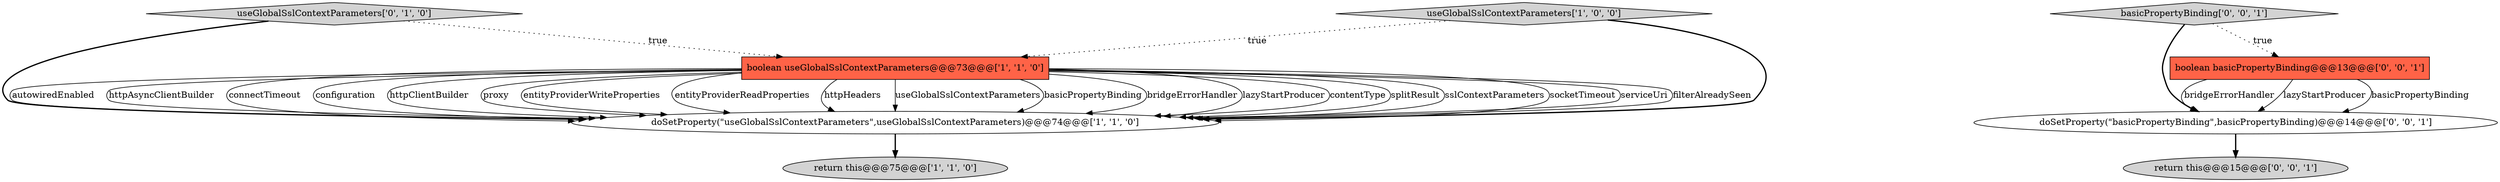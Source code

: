 digraph {
4 [style = filled, label = "useGlobalSslContextParameters['0', '1', '0']", fillcolor = lightgray, shape = diamond image = "AAA0AAABBB2BBB"];
5 [style = filled, label = "doSetProperty(\"basicPropertyBinding\",basicPropertyBinding)@@@14@@@['0', '0', '1']", fillcolor = white, shape = ellipse image = "AAA0AAABBB3BBB"];
8 [style = filled, label = "return this@@@15@@@['0', '0', '1']", fillcolor = lightgray, shape = ellipse image = "AAA0AAABBB3BBB"];
1 [style = filled, label = "doSetProperty(\"useGlobalSslContextParameters\",useGlobalSslContextParameters)@@@74@@@['1', '1', '0']", fillcolor = white, shape = ellipse image = "AAA0AAABBB1BBB"];
3 [style = filled, label = "boolean useGlobalSslContextParameters@@@73@@@['1', '1', '0']", fillcolor = tomato, shape = box image = "AAA0AAABBB1BBB"];
2 [style = filled, label = "useGlobalSslContextParameters['1', '0', '0']", fillcolor = lightgray, shape = diamond image = "AAA0AAABBB1BBB"];
0 [style = filled, label = "return this@@@75@@@['1', '1', '0']", fillcolor = lightgray, shape = ellipse image = "AAA0AAABBB1BBB"];
6 [style = filled, label = "boolean basicPropertyBinding@@@13@@@['0', '0', '1']", fillcolor = tomato, shape = box image = "AAA0AAABBB3BBB"];
7 [style = filled, label = "basicPropertyBinding['0', '0', '1']", fillcolor = lightgray, shape = diamond image = "AAA0AAABBB3BBB"];
2->3 [style = dotted, label="true"];
3->1 [style = solid, label="autowiredEnabled"];
5->8 [style = bold, label=""];
3->1 [style = solid, label="httpAsyncClientBuilder"];
7->6 [style = dotted, label="true"];
2->1 [style = bold, label=""];
3->1 [style = solid, label="connectTimeout"];
3->1 [style = solid, label="configuration"];
6->5 [style = solid, label="bridgeErrorHandler"];
1->0 [style = bold, label=""];
3->1 [style = solid, label="httpClientBuilder"];
6->5 [style = solid, label="lazyStartProducer"];
3->1 [style = solid, label="proxy"];
3->1 [style = solid, label="entityProviderWriteProperties"];
6->5 [style = solid, label="basicPropertyBinding"];
3->1 [style = solid, label="entityProviderReadProperties"];
3->1 [style = solid, label="httpHeaders"];
7->5 [style = bold, label=""];
4->3 [style = dotted, label="true"];
3->1 [style = solid, label="useGlobalSslContextParameters"];
3->1 [style = solid, label="basicPropertyBinding"];
3->1 [style = solid, label="bridgeErrorHandler"];
4->1 [style = bold, label=""];
3->1 [style = solid, label="lazyStartProducer"];
3->1 [style = solid, label="contentType"];
3->1 [style = solid, label="splitResult"];
3->1 [style = solid, label="sslContextParameters"];
3->1 [style = solid, label="socketTimeout"];
3->1 [style = solid, label="serviceUri"];
3->1 [style = solid, label="filterAlreadySeen"];
}

